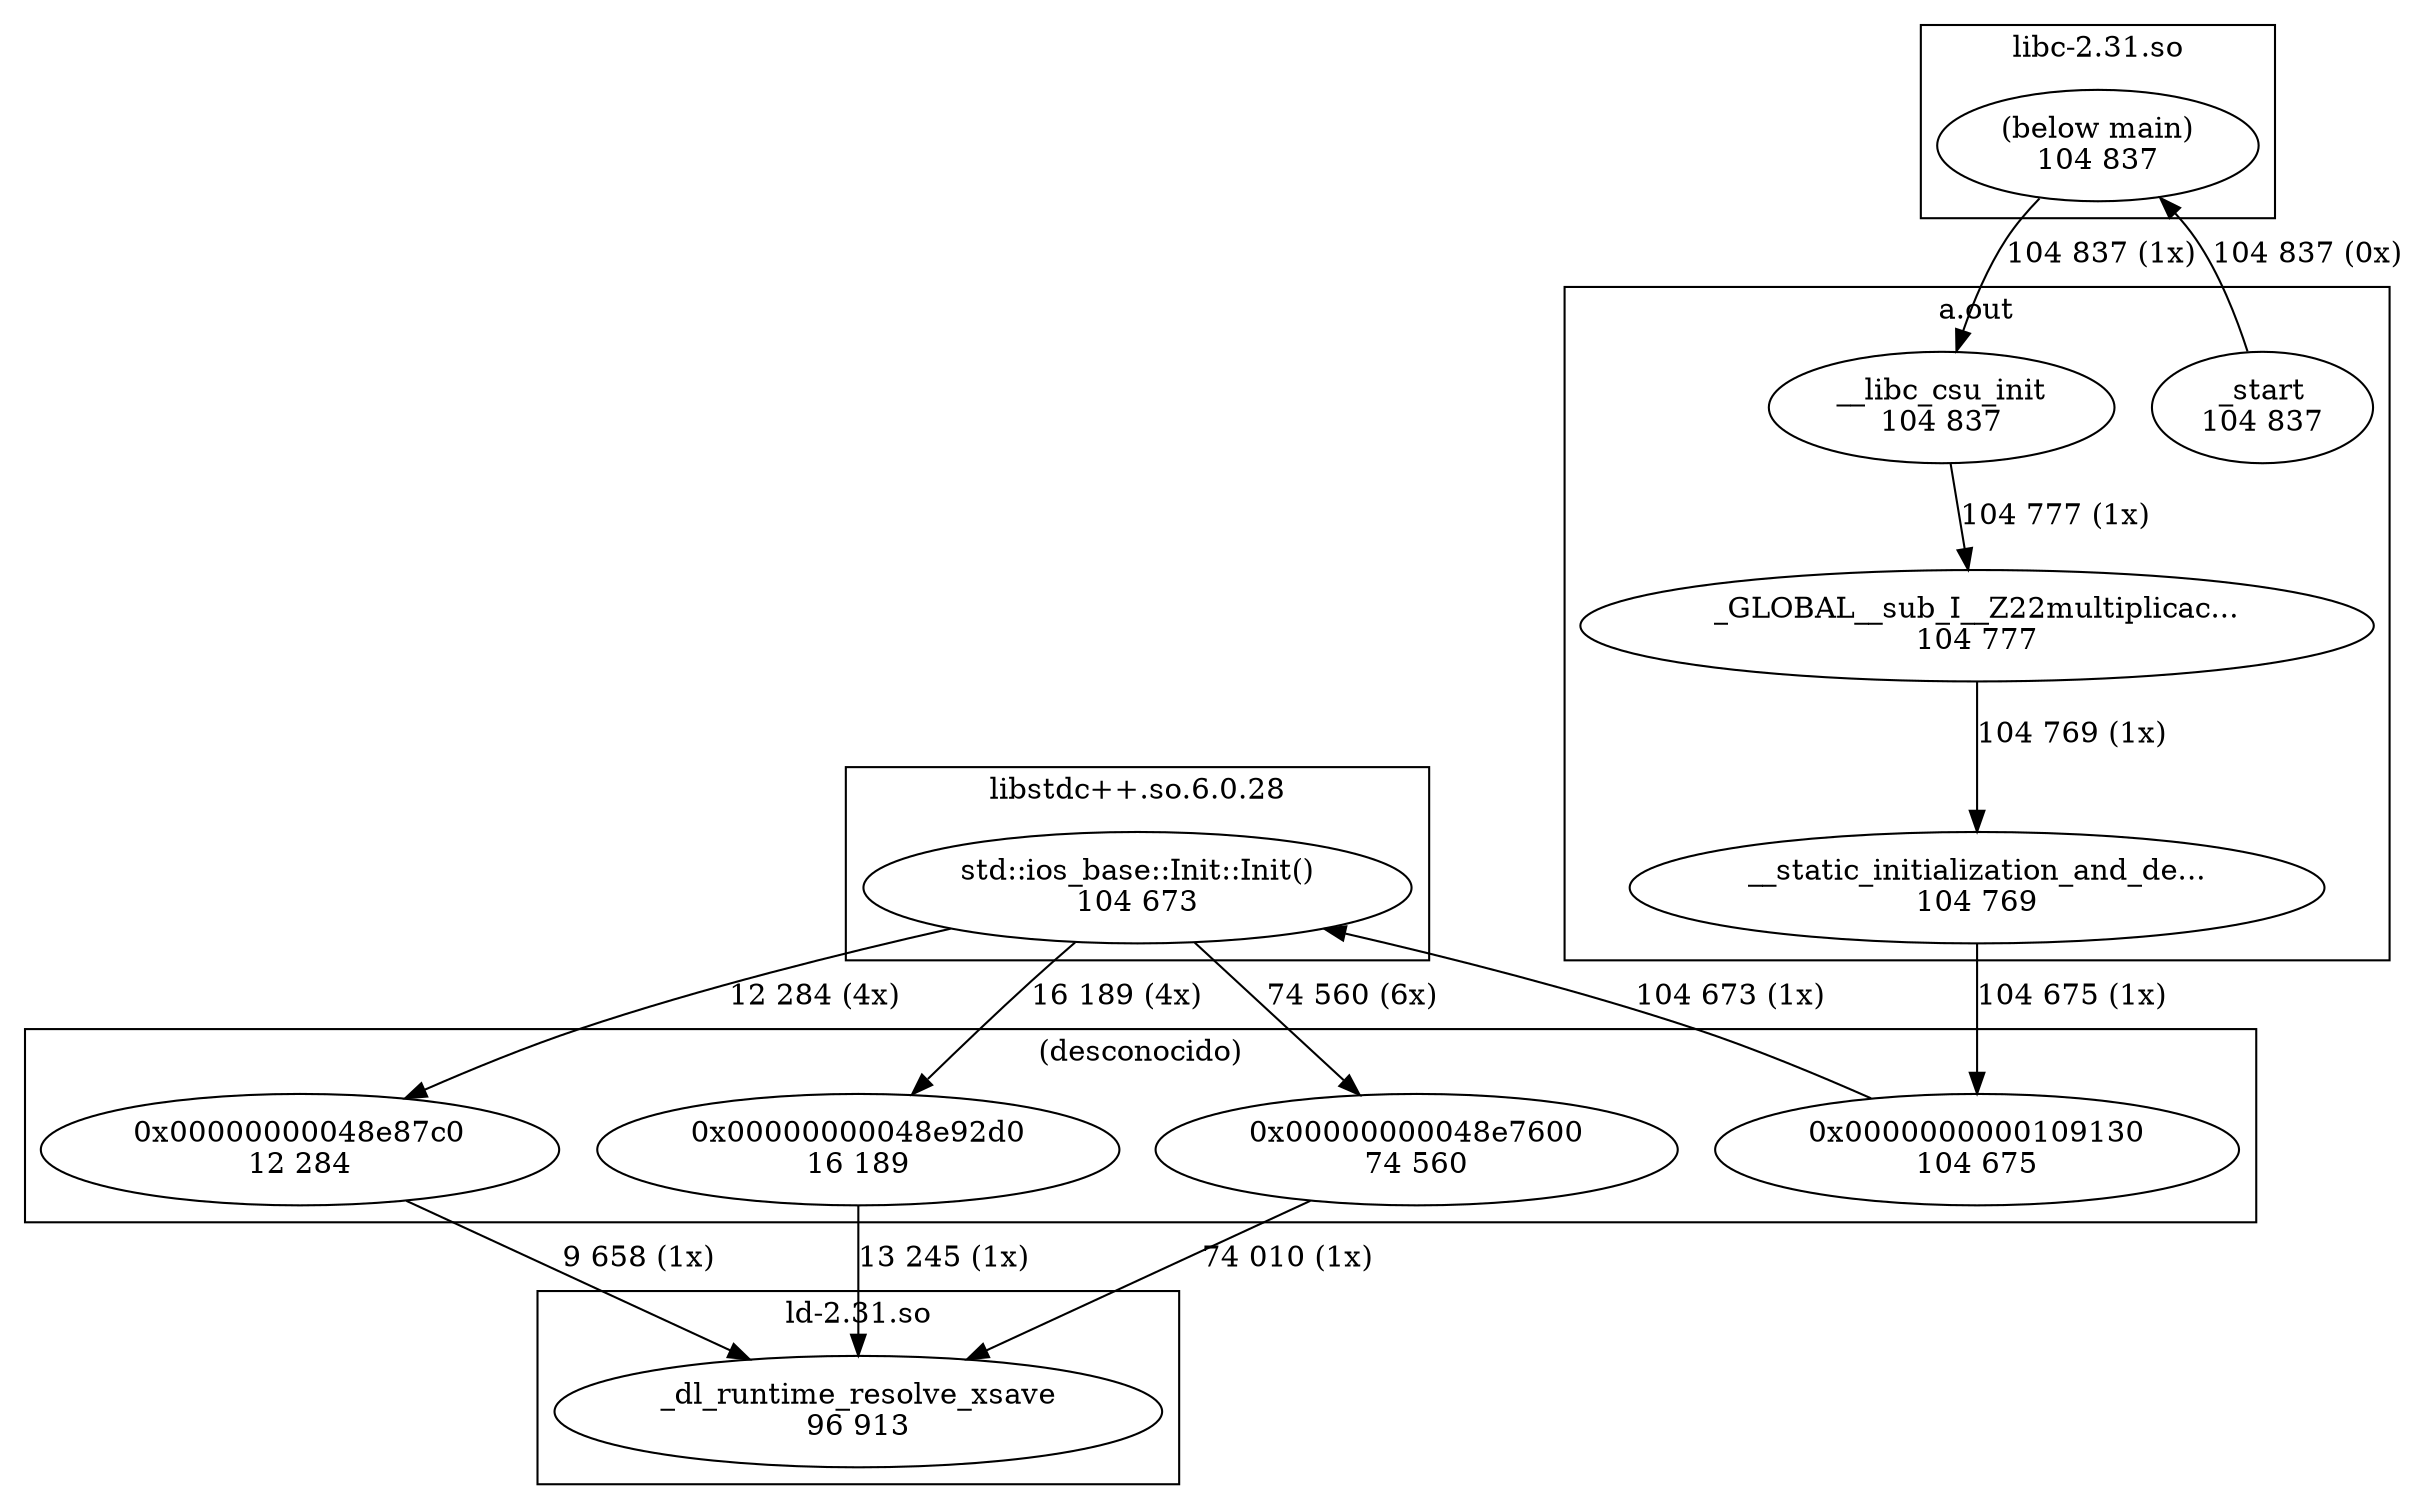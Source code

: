 digraph "callgraph" {
subgraph "cluster0" { label="(desconocido)";
  F55be4562d970 [label="0x0000000000109130\n104 675"];
  F55be456dc510 [label="0x00000000048e87c0\n12 284"];
  F55be456e5b90 [label="0x00000000048e92d0\n16 189"];
  F55be45715590 [label="0x00000000048e7600\n74 560"];
}
subgraph "cluster1" { label="libc-2.31.so";
  F55be455eabc0 [label="(below main)\n104 837"];
}
subgraph "cluster2" { label="a.out";
  F55be455eb7f0 [label="__libc_csu_init\n104 837"];
  F55be4562bff0 [label="_start\n104 837"];
  F55be4562d090 [label="_GLOBAL__sub_I__Z22multiplicac...\n104 777"];
  F55be4562d580 [label="__static_initialization_and_de...\n104 769"];
}
subgraph "cluster3" { label="ld-2.31.so";
  F55be456c5460 [label="_dl_runtime_resolve_xsave\n96 913"];
}
subgraph "cluster4" { label="libstdc++.so.6.0.28";
  F55be456c8540 [label="std::ios_base::Init::Init()\n104 673"];
}
  F55be455eabc0 -> F55be455eb7f0 [weight=2,label="104 837 (1x)"];
  F55be455eb7f0 -> F55be4562d090 [weight=2,label="104 777 (1x)"];
  F55be4562bff0 -> F55be455eabc0 [weight=2,label="104 837 (0x)"];
  F55be4562d090 -> F55be4562d580 [weight=2,label="104 769 (1x)"];
  F55be4562d580 -> F55be4562d970 [weight=2,label="104 675 (1x)"];
  F55be4562d970 -> F55be456c8540 [weight=2,label="104 673 (1x)"];
  F55be456c8540 -> F55be456dc510 [weight=2,label="12 284 (4x)"];
  F55be456c8540 -> F55be456e5b90 [weight=2,label="16 189 (4x)"];
  F55be456c8540 -> F55be45715590 [weight=2,label="74 560 (6x)"];
  F55be456dc510 -> F55be456c5460 [weight=2,label="9 658 (1x)"];
  F55be456e5b90 -> F55be456c5460 [weight=2,label="13 245 (1x)"];
  F55be45715590 -> F55be456c5460 [weight=2,label="74 010 (1x)"];
}
